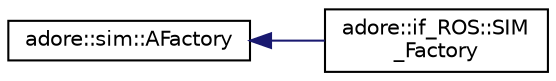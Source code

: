 digraph "Graphical Class Hierarchy"
{
 // LATEX_PDF_SIZE
  edge [fontname="Helvetica",fontsize="10",labelfontname="Helvetica",labelfontsize="10"];
  node [fontname="Helvetica",fontsize="10",shape=record];
  rankdir="LR";
  Node0 [label="adore::sim::AFactory",height=0.2,width=0.4,color="black", fillcolor="white", style="filled",URL="$classadore_1_1sim_1_1AFactory.html",tooltip="abstract factory for adore::sim communication"];
  Node0 -> Node1 [dir="back",color="midnightblue",fontsize="10",style="solid",fontname="Helvetica"];
  Node1 [label="adore::if_ROS::SIM\l_Factory",height=0.2,width=0.4,color="black", fillcolor="white", style="filled",URL="$classadore_1_1if__ROS_1_1SIM__Factory.html",tooltip=" "];
}
